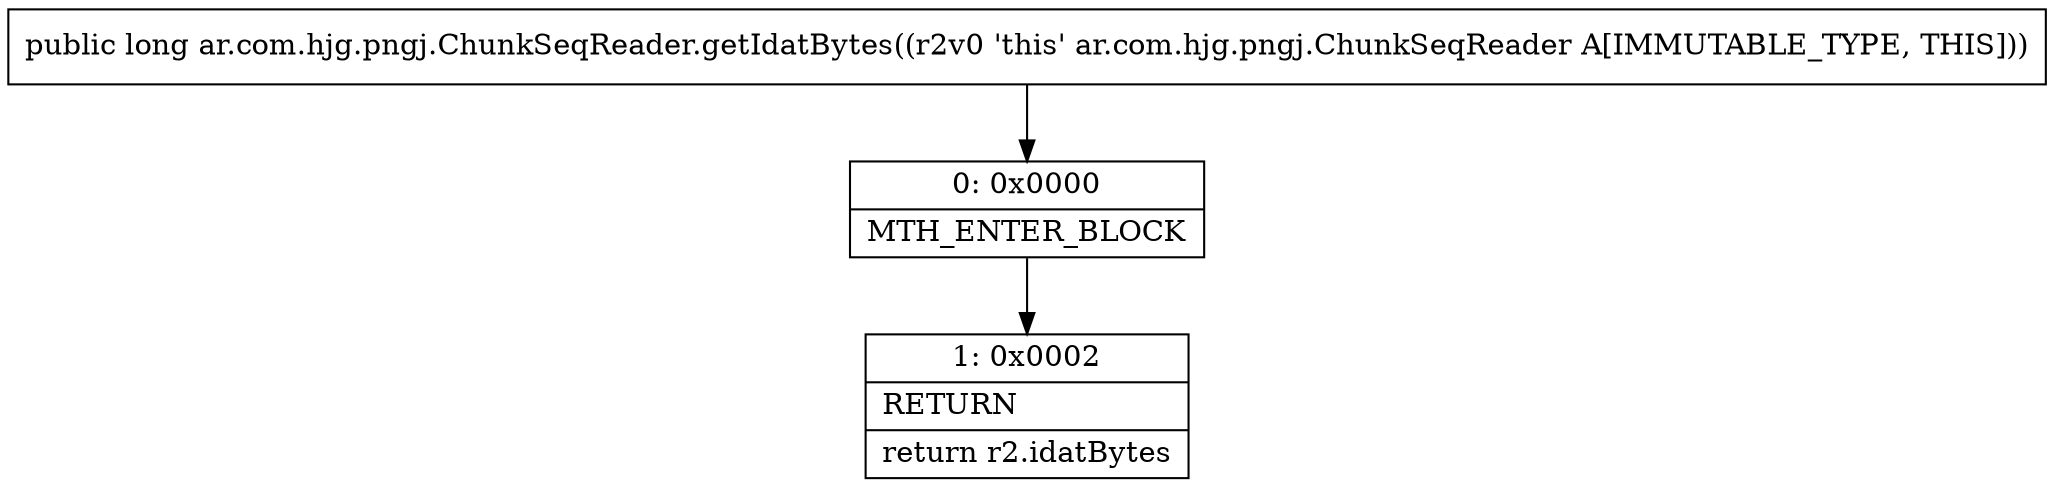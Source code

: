 digraph "CFG forar.com.hjg.pngj.ChunkSeqReader.getIdatBytes()J" {
Node_0 [shape=record,label="{0\:\ 0x0000|MTH_ENTER_BLOCK\l}"];
Node_1 [shape=record,label="{1\:\ 0x0002|RETURN\l|return r2.idatBytes\l}"];
MethodNode[shape=record,label="{public long ar.com.hjg.pngj.ChunkSeqReader.getIdatBytes((r2v0 'this' ar.com.hjg.pngj.ChunkSeqReader A[IMMUTABLE_TYPE, THIS])) }"];
MethodNode -> Node_0;
Node_0 -> Node_1;
}

